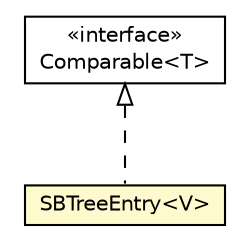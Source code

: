 #!/usr/local/bin/dot
#
# Class diagram 
# Generated by UMLGraph version R5_6-24-gf6e263 (http://www.umlgraph.org/)
#

digraph G {
	edge [fontname="Helvetica",fontsize=10,labelfontname="Helvetica",labelfontsize=10];
	node [fontname="Helvetica",fontsize=10,shape=plaintext];
	nodesep=0.25;
	ranksep=0.5;
	// com.orientechnologies.orient.core.storage.index.sbtree.local.OPrefixBTreeBucket.SBTreeEntry<V>
	c4999746 [label=<<table title="com.orientechnologies.orient.core.storage.index.sbtree.local.OPrefixBTreeBucket.SBTreeEntry" border="0" cellborder="1" cellspacing="0" cellpadding="2" port="p" bgcolor="lemonChiffon" href="./OPrefixBTreeBucket.SBTreeEntry.html">
		<tr><td><table border="0" cellspacing="0" cellpadding="1">
<tr><td align="center" balign="center"> SBTreeEntry&lt;V&gt; </td></tr>
		</table></td></tr>
		</table>>, URL="./OPrefixBTreeBucket.SBTreeEntry.html", fontname="Helvetica", fontcolor="black", fontsize=10.0];
	//com.orientechnologies.orient.core.storage.index.sbtree.local.OPrefixBTreeBucket.SBTreeEntry<V> implements java.lang.Comparable<T>
	c5000990:p -> c4999746:p [dir=back,arrowtail=empty,style=dashed];
	// java.lang.Comparable<T>
	c5000990 [label=<<table title="java.lang.Comparable" border="0" cellborder="1" cellspacing="0" cellpadding="2" port="p" href="http://java.sun.com/j2se/1.4.2/docs/api/java/lang/Comparable.html">
		<tr><td><table border="0" cellspacing="0" cellpadding="1">
<tr><td align="center" balign="center"> &#171;interface&#187; </td></tr>
<tr><td align="center" balign="center"> Comparable&lt;T&gt; </td></tr>
		</table></td></tr>
		</table>>, URL="http://java.sun.com/j2se/1.4.2/docs/api/java/lang/Comparable.html", fontname="Helvetica", fontcolor="black", fontsize=10.0];
}

